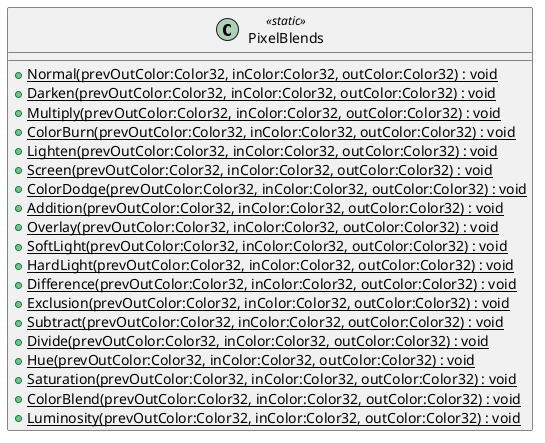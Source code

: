 @startuml
class PixelBlends <<static>> {
    + {static} Normal(prevOutColor:Color32, inColor:Color32, outColor:Color32) : void
    + {static} Darken(prevOutColor:Color32, inColor:Color32, outColor:Color32) : void
    + {static} Multiply(prevOutColor:Color32, inColor:Color32, outColor:Color32) : void
    + {static} ColorBurn(prevOutColor:Color32, inColor:Color32, outColor:Color32) : void
    + {static} Lighten(prevOutColor:Color32, inColor:Color32, outColor:Color32) : void
    + {static} Screen(prevOutColor:Color32, inColor:Color32, outColor:Color32) : void
    + {static} ColorDodge(prevOutColor:Color32, inColor:Color32, outColor:Color32) : void
    + {static} Addition(prevOutColor:Color32, inColor:Color32, outColor:Color32) : void
    + {static} Overlay(prevOutColor:Color32, inColor:Color32, outColor:Color32) : void
    + {static} SoftLight(prevOutColor:Color32, inColor:Color32, outColor:Color32) : void
    + {static} HardLight(prevOutColor:Color32, inColor:Color32, outColor:Color32) : void
    + {static} Difference(prevOutColor:Color32, inColor:Color32, outColor:Color32) : void
    + {static} Exclusion(prevOutColor:Color32, inColor:Color32, outColor:Color32) : void
    + {static} Subtract(prevOutColor:Color32, inColor:Color32, outColor:Color32) : void
    + {static} Divide(prevOutColor:Color32, inColor:Color32, outColor:Color32) : void
    + {static} Hue(prevOutColor:Color32, inColor:Color32, outColor:Color32) : void
    + {static} Saturation(prevOutColor:Color32, inColor:Color32, outColor:Color32) : void
    + {static} ColorBlend(prevOutColor:Color32, inColor:Color32, outColor:Color32) : void
    + {static} Luminosity(prevOutColor:Color32, inColor:Color32, outColor:Color32) : void
}
@enduml
